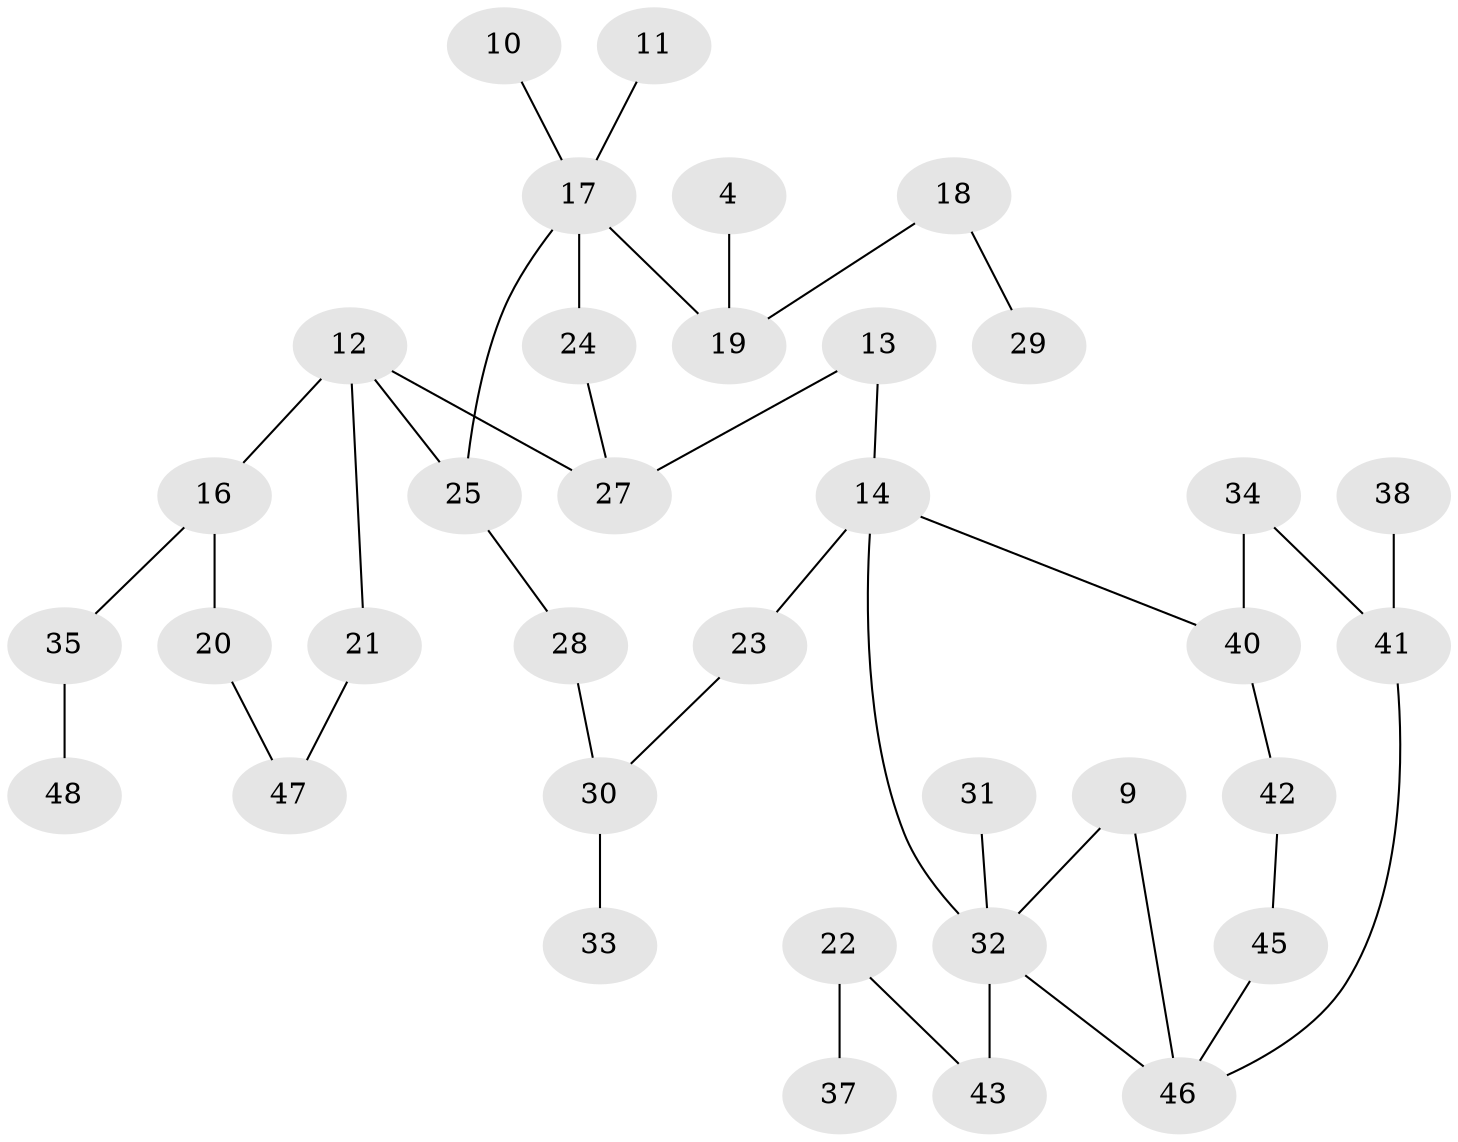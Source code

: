 // original degree distribution, {4: 0.07368421052631578, 2: 0.3473684210526316, 0: 0.11578947368421053, 1: 0.29473684210526313, 3: 0.1368421052631579, 7: 0.010526315789473684, 5: 0.021052631578947368}
// Generated by graph-tools (version 1.1) at 2025/00/03/09/25 03:00:40]
// undirected, 36 vertices, 41 edges
graph export_dot {
graph [start="1"]
  node [color=gray90,style=filled];
  4;
  9;
  10;
  11;
  12;
  13;
  14;
  16;
  17;
  18;
  19;
  20;
  21;
  22;
  23;
  24;
  25;
  27;
  28;
  29;
  30;
  31;
  32;
  33;
  34;
  35;
  37;
  38;
  40;
  41;
  42;
  43;
  45;
  46;
  47;
  48;
  4 -- 19 [weight=1.0];
  9 -- 32 [weight=1.0];
  9 -- 46 [weight=1.0];
  10 -- 17 [weight=1.0];
  11 -- 17 [weight=1.0];
  12 -- 16 [weight=1.0];
  12 -- 21 [weight=1.0];
  12 -- 25 [weight=2.0];
  12 -- 27 [weight=1.0];
  13 -- 14 [weight=1.0];
  13 -- 27 [weight=1.0];
  14 -- 23 [weight=1.0];
  14 -- 32 [weight=1.0];
  14 -- 40 [weight=1.0];
  16 -- 20 [weight=1.0];
  16 -- 35 [weight=1.0];
  17 -- 19 [weight=1.0];
  17 -- 24 [weight=1.0];
  17 -- 25 [weight=1.0];
  18 -- 19 [weight=1.0];
  18 -- 29 [weight=1.0];
  20 -- 47 [weight=1.0];
  21 -- 47 [weight=1.0];
  22 -- 37 [weight=1.0];
  22 -- 43 [weight=1.0];
  23 -- 30 [weight=1.0];
  24 -- 27 [weight=1.0];
  25 -- 28 [weight=1.0];
  28 -- 30 [weight=1.0];
  30 -- 33 [weight=1.0];
  31 -- 32 [weight=1.0];
  32 -- 43 [weight=1.0];
  32 -- 46 [weight=1.0];
  34 -- 40 [weight=1.0];
  34 -- 41 [weight=1.0];
  35 -- 48 [weight=1.0];
  38 -- 41 [weight=1.0];
  40 -- 42 [weight=1.0];
  41 -- 46 [weight=1.0];
  42 -- 45 [weight=1.0];
  45 -- 46 [weight=1.0];
}
